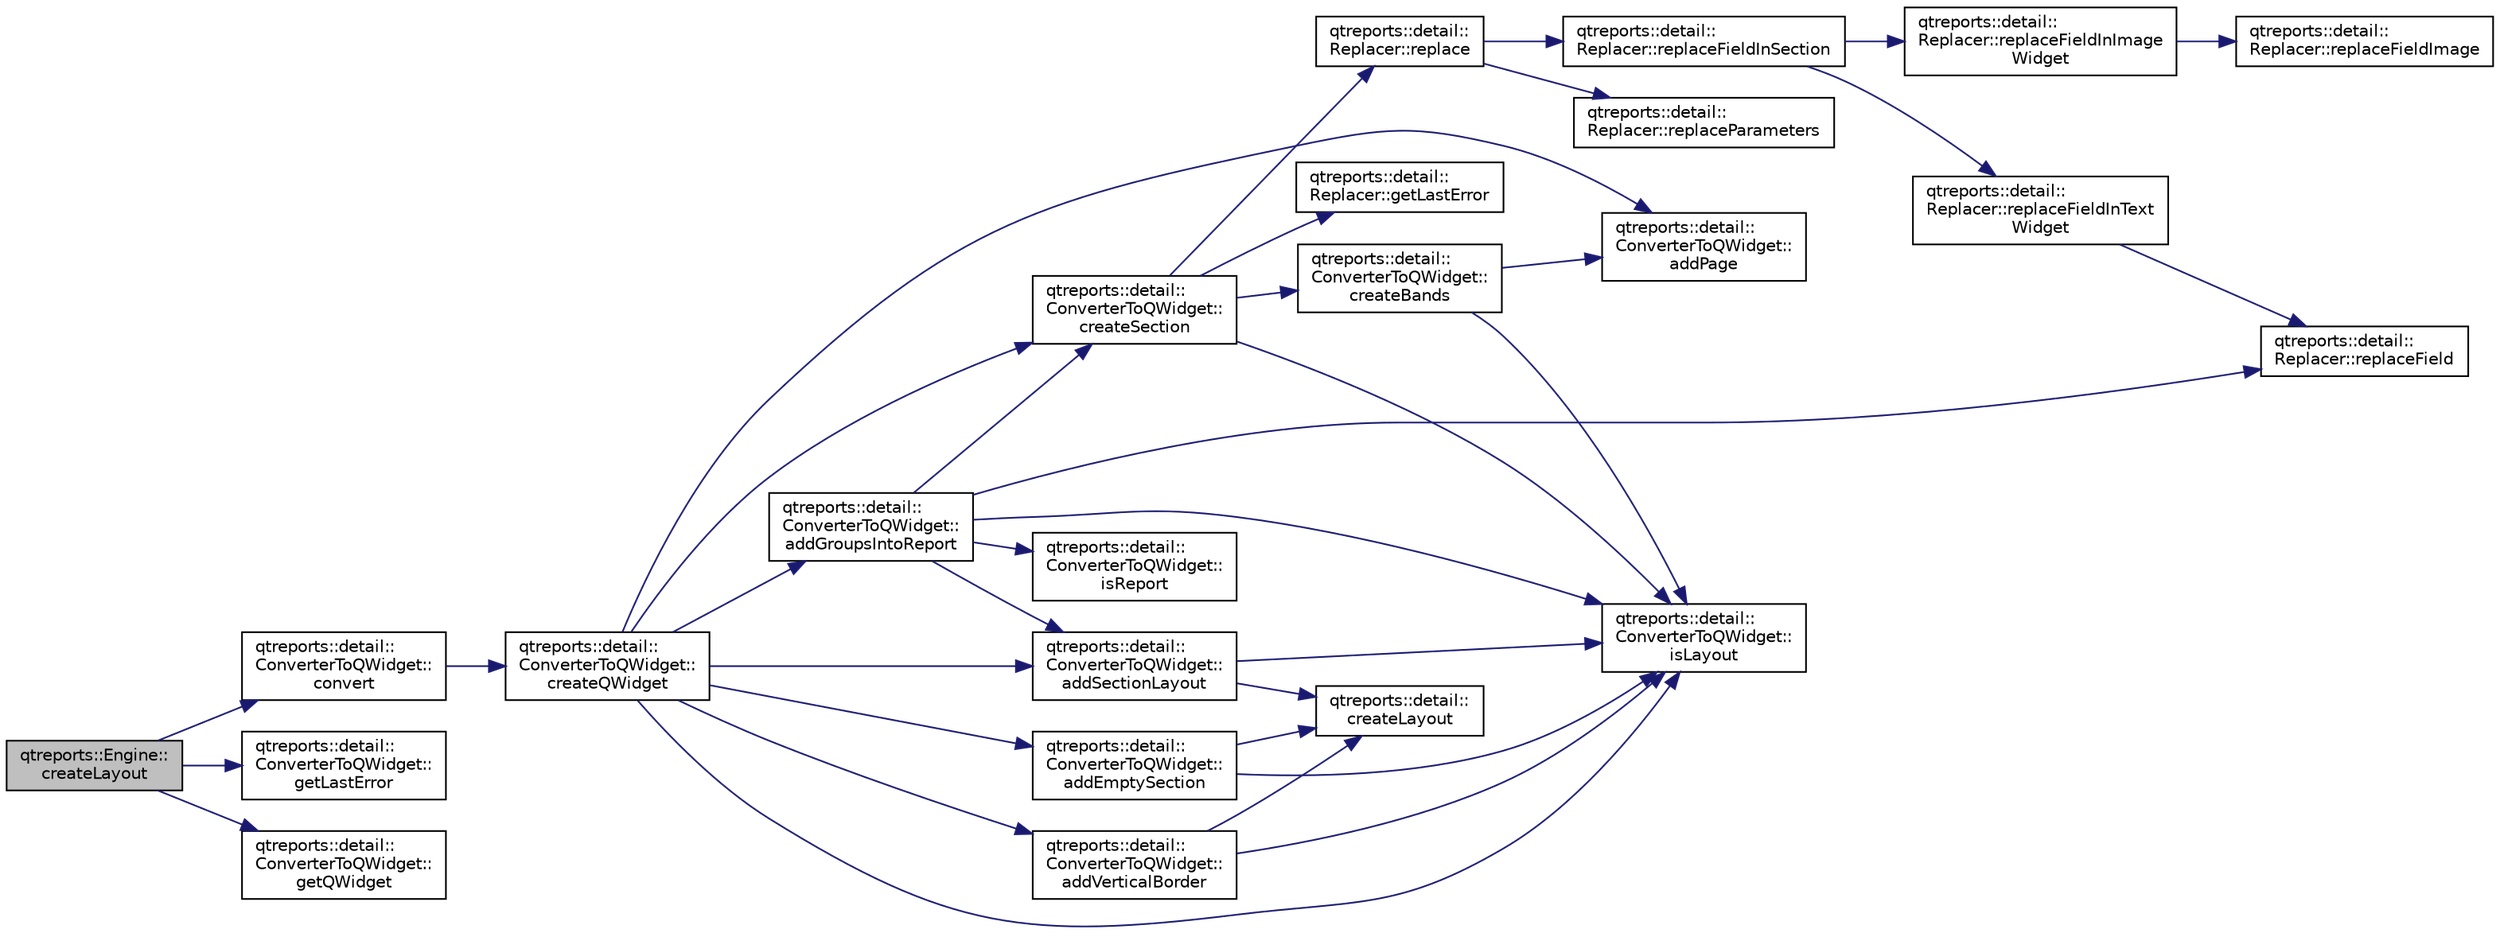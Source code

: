 digraph "qtreports::Engine::createLayout"
{
 // INTERACTIVE_SVG=YES
  bgcolor="transparent";
  edge [fontname="Helvetica",fontsize="10",labelfontname="Helvetica",labelfontsize="10"];
  node [fontname="Helvetica",fontsize="10",shape=record];
  rankdir="LR";
  Node1 [label="qtreports::Engine::\lcreateLayout",height=0.2,width=0.4,color="black", fillcolor="grey75", style="filled", fontcolor="black"];
  Node1 -> Node2 [color="midnightblue",fontsize="10",style="solid",fontname="Helvetica"];
  Node2 [label="qtreports::detail::\lConverterToQWidget::\lconvert",height=0.2,width=0.4,color="black",URL="$classqtreports_1_1detail_1_1_converter_to_q_widget.html#a4b42725ccbbc910522dca786da95fbb6",tooltip="Конвертирует отчет в виджет. "];
  Node2 -> Node3 [color="midnightblue",fontsize="10",style="solid",fontname="Helvetica"];
  Node3 [label="qtreports::detail::\lConverterToQWidget::\lcreateQWidget",height=0.2,width=0.4,color="black",URL="$classqtreports_1_1detail_1_1_converter_to_q_widget.html#a96a53267cf2b8092e174906ea7f0f56f",tooltip="Конвертирует отчет в QWidget. "];
  Node3 -> Node4 [color="midnightblue",fontsize="10",style="solid",fontname="Helvetica"];
  Node4 [label="qtreports::detail::\lConverterToQWidget::\laddPage",height=0.2,width=0.4,color="black",URL="$classqtreports_1_1detail_1_1_converter_to_q_widget.html#a23d6229235fca8bd8bbddcc5e2e28f92",tooltip="Добавляет новую страницу на виджет. "];
  Node3 -> Node5 [color="midnightblue",fontsize="10",style="solid",fontname="Helvetica"];
  Node5 [label="qtreports::detail::\lConverterToQWidget::\laddVerticalBorder",height=0.2,width=0.4,color="black",URL="$classqtreports_1_1detail_1_1_converter_to_q_widget.html#af350953efb07bf3393c33846a81b1121",tooltip="Добавляет вертикальную границу. "];
  Node5 -> Node6 [color="midnightblue",fontsize="10",style="solid",fontname="Helvetica"];
  Node6 [label="qtreports::detail::\lConverterToQWidget::\lisLayout",height=0.2,width=0.4,color="black",URL="$classqtreports_1_1detail_1_1_converter_to_q_widget.html#a76bb37f2855d12afc9056c75cdbc5e0b",tooltip="Проверяет, является ли виджет типа WidgetType::Layout. "];
  Node5 -> Node7 [color="midnightblue",fontsize="10",style="solid",fontname="Helvetica"];
  Node7 [label="qtreports::detail::\lcreateLayout",height=0.2,width=0.4,color="black",URL="$namespaceqtreports_1_1detail.html#a57ac54d6807a30b13e419a3106735b19"];
  Node3 -> Node6 [color="midnightblue",fontsize="10",style="solid",fontname="Helvetica"];
  Node3 -> Node8 [color="midnightblue",fontsize="10",style="solid",fontname="Helvetica"];
  Node8 [label="qtreports::detail::\lConverterToQWidget::\laddSectionLayout",height=0.2,width=0.4,color="black",URL="$classqtreports_1_1detail_1_1_converter_to_q_widget.html#ae126b16c5a846e84f12d86ca8ef253dd",tooltip="Добавляет секцию. "];
  Node8 -> Node6 [color="midnightblue",fontsize="10",style="solid",fontname="Helvetica"];
  Node8 -> Node7 [color="midnightblue",fontsize="10",style="solid",fontname="Helvetica"];
  Node3 -> Node9 [color="midnightblue",fontsize="10",style="solid",fontname="Helvetica"];
  Node9 [label="qtreports::detail::\lConverterToQWidget::\lcreateSection",height=0.2,width=0.4,color="black",URL="$classqtreports_1_1detail_1_1_converter_to_q_widget.html#a3c95daf9bd10efc4feb71e0d976bbd6e",tooltip="Создает секцию. "];
  Node9 -> Node6 [color="midnightblue",fontsize="10",style="solid",fontname="Helvetica"];
  Node9 -> Node10 [color="midnightblue",fontsize="10",style="solid",fontname="Helvetica"];
  Node10 [label="qtreports::detail::\lReplacer::replace",height=0.2,width=0.4,color="black",URL="$classqtreports_1_1detail_1_1_replacer.html#af7ccb83be264f7c72b7485cf38455450",tooltip="Заменяет текст всех виджетов секции текстом с подставленными значениями. "];
  Node10 -> Node11 [color="midnightblue",fontsize="10",style="solid",fontname="Helvetica"];
  Node11 [label="qtreports::detail::\lReplacer::replaceFieldInSection",height=0.2,width=0.4,color="black",URL="$classqtreports_1_1detail_1_1_replacer.html#a58cf857aa78eb3e273f6543769af425b",tooltip="Заменяет текст всех виджетов секции текстом с подставленными значениями полей из источника данных..."];
  Node11 -> Node12 [color="midnightblue",fontsize="10",style="solid",fontname="Helvetica"];
  Node12 [label="qtreports::detail::\lReplacer::replaceFieldInText\lWidget",height=0.2,width=0.4,color="black",URL="$classqtreports_1_1detail_1_1_replacer.html#a2be57bd514335f9b9f2a520247562ce1",tooltip="Заменяет текст виджета текстом с подставленными значениями полей из источника данных. "];
  Node12 -> Node13 [color="midnightblue",fontsize="10",style="solid",fontname="Helvetica"];
  Node13 [label="qtreports::detail::\lReplacer::replaceField",height=0.2,width=0.4,color="black",URL="$classqtreports_1_1detail_1_1_replacer.html#a4642b07160798f2ee4de276e1d0c1ecd",tooltip="Возвращает текст с подставленными значениями полей из источника данных. "];
  Node11 -> Node14 [color="midnightblue",fontsize="10",style="solid",fontname="Helvetica"];
  Node14 [label="qtreports::detail::\lReplacer::replaceFieldInImage\lWidget",height=0.2,width=0.4,color="black",URL="$classqtreports_1_1detail_1_1_replacer.html#a4aeb7794f90c0be34a30ab60a6df1920",tooltip="На основе текста виджета вставляет в него изображение из источника данных. "];
  Node14 -> Node15 [color="midnightblue",fontsize="10",style="solid",fontname="Helvetica"];
  Node15 [label="qtreports::detail::\lReplacer::replaceFieldImage",height=0.2,width=0.4,color="black",URL="$classqtreports_1_1detail_1_1_replacer.html#ae1ac521aeaf5fdd694e79e2ae52d4704",tooltip="Возвращает изображение на основе первого найденного выражения. "];
  Node10 -> Node16 [color="midnightblue",fontsize="10",style="solid",fontname="Helvetica"];
  Node16 [label="qtreports::detail::\lReplacer::replaceParameters",height=0.2,width=0.4,color="black",URL="$classqtreports_1_1detail_1_1_replacer.html#abb903f1c1172efa7e26b040a5695cc86",tooltip="Возвращает текст с подставленными значениями параметров. "];
  Node9 -> Node17 [color="midnightblue",fontsize="10",style="solid",fontname="Helvetica"];
  Node17 [label="qtreports::detail::\lReplacer::getLastError",height=0.2,width=0.4,color="black",URL="$classqtreports_1_1detail_1_1_replacer.html#a677f7802e444f2de3af4cb43b6cedf30",tooltip="Возвращает описание последней произошедшей ошибки. "];
  Node9 -> Node18 [color="midnightblue",fontsize="10",style="solid",fontname="Helvetica"];
  Node18 [label="qtreports::detail::\lConverterToQWidget::\lcreateBands",height=0.2,width=0.4,color="black",URL="$classqtreports_1_1detail_1_1_converter_to_q_widget.html#aa3be16e037533a4a5b58596087207187",tooltip="Создает band. "];
  Node18 -> Node4 [color="midnightblue",fontsize="10",style="solid",fontname="Helvetica"];
  Node18 -> Node6 [color="midnightblue",fontsize="10",style="solid",fontname="Helvetica"];
  Node3 -> Node19 [color="midnightblue",fontsize="10",style="solid",fontname="Helvetica"];
  Node19 [label="qtreports::detail::\lConverterToQWidget::\laddGroupsIntoReport",height=0.2,width=0.4,color="black",URL="$classqtreports_1_1detail_1_1_converter_to_q_widget.html#ac98aceb5ee703053d7691029da84e296",tooltip="Функция добавления группировок в отчет. "];
  Node19 -> Node13 [color="midnightblue",fontsize="10",style="solid",fontname="Helvetica"];
  Node19 -> Node6 [color="midnightblue",fontsize="10",style="solid",fontname="Helvetica"];
  Node19 -> Node8 [color="midnightblue",fontsize="10",style="solid",fontname="Helvetica"];
  Node19 -> Node9 [color="midnightblue",fontsize="10",style="solid",fontname="Helvetica"];
  Node19 -> Node20 [color="midnightblue",fontsize="10",style="solid",fontname="Helvetica"];
  Node20 [label="qtreports::detail::\lConverterToQWidget::\lisReport",height=0.2,width=0.4,color="black",URL="$classqtreports_1_1detail_1_1_converter_to_q_widget.html#a5e49976fe8fac12633ccda1ba928b9b1",tooltip="Проверяет, является ли виджет типа WidgetType::Report. "];
  Node3 -> Node21 [color="midnightblue",fontsize="10",style="solid",fontname="Helvetica"];
  Node21 [label="qtreports::detail::\lConverterToQWidget::\laddEmptySection",height=0.2,width=0.4,color="black",URL="$classqtreports_1_1detail_1_1_converter_to_q_widget.html#a21d211f4a1f0f46f2220a0959c36367b",tooltip="Добавляет пустую секцию. "];
  Node21 -> Node6 [color="midnightblue",fontsize="10",style="solid",fontname="Helvetica"];
  Node21 -> Node7 [color="midnightblue",fontsize="10",style="solid",fontname="Helvetica"];
  Node1 -> Node22 [color="midnightblue",fontsize="10",style="solid",fontname="Helvetica"];
  Node22 [label="qtreports::detail::\lConverterToQWidget::\lgetLastError",height=0.2,width=0.4,color="black",URL="$classqtreports_1_1detail_1_1_converter_to_q_widget.html#aba09b9782ffddba920ee7b881f3e8f99",tooltip="Возвращает информацию о последней ошибке, возникшей в процессе конвертации. "];
  Node1 -> Node23 [color="midnightblue",fontsize="10",style="solid",fontname="Helvetica"];
  Node23 [label="qtreports::detail::\lConverterToQWidget::\lgetQWidget",height=0.2,width=0.4,color="black",URL="$classqtreports_1_1detail_1_1_converter_to_q_widget.html#ab01f3bcd13f00483adbdec4eacc272e8",tooltip="Возвращает указатель на объект QWidget. "];
}
